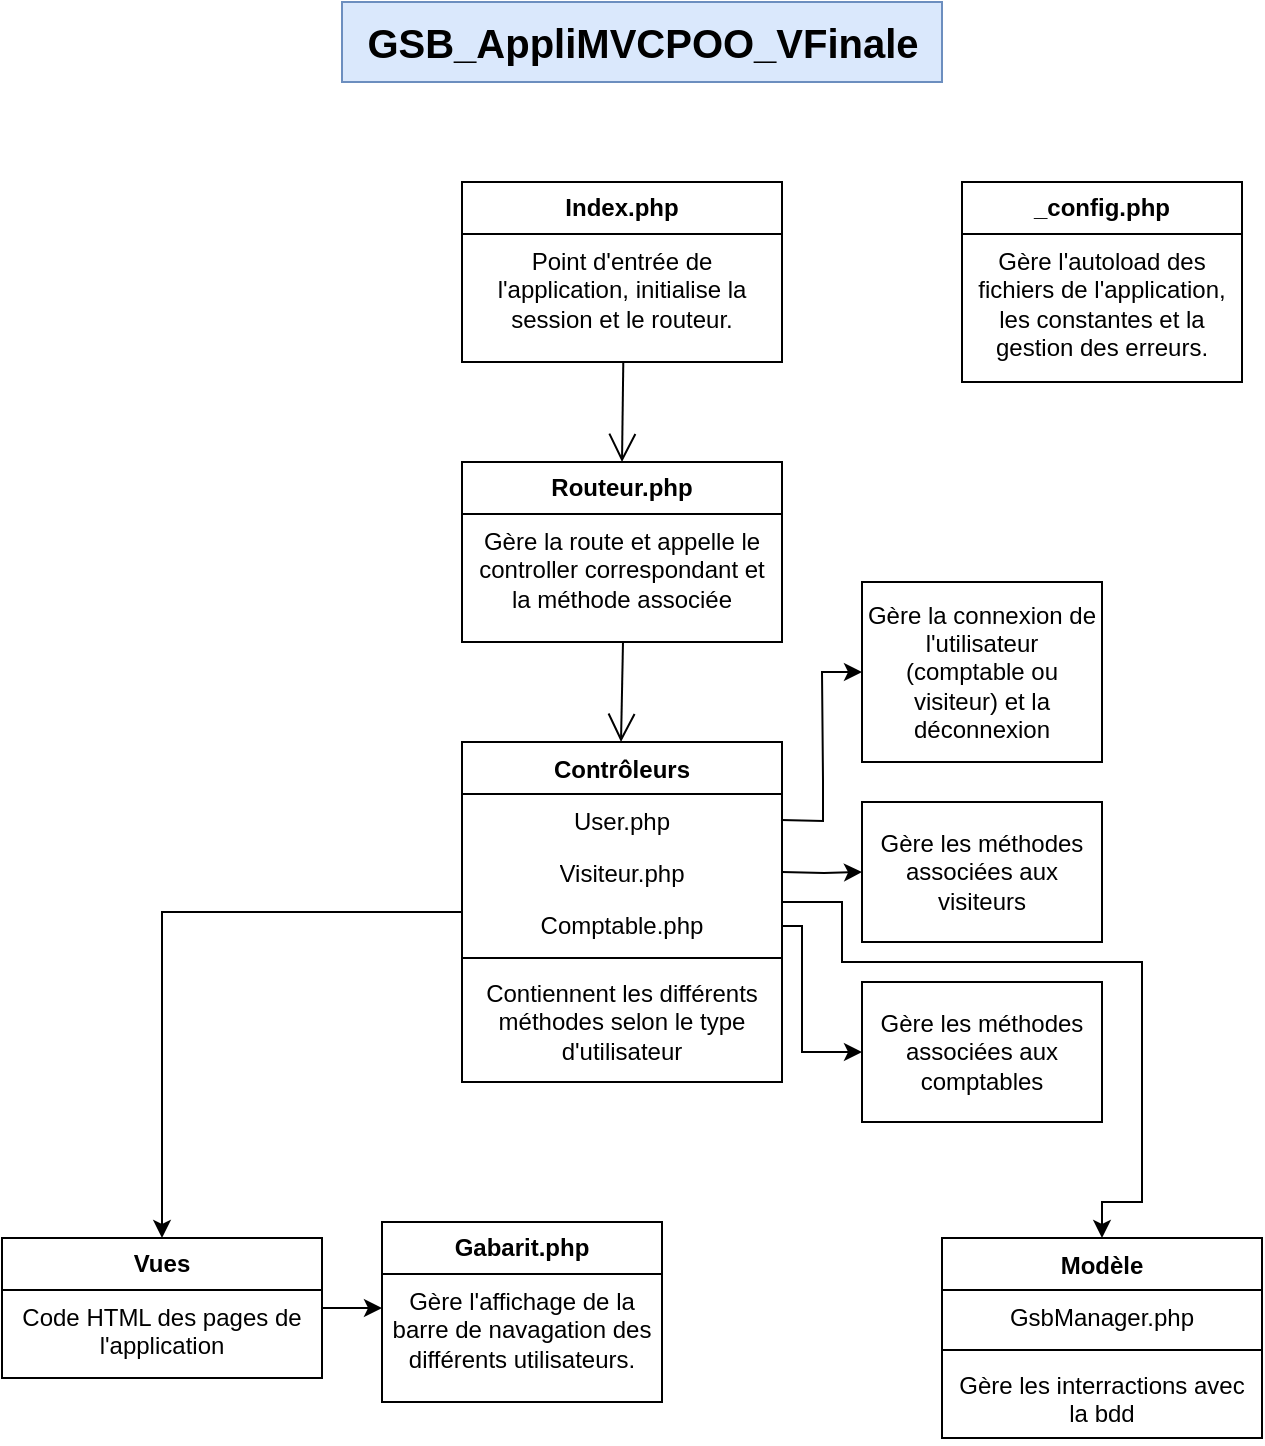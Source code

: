 <mxfile version="26.2.14">
  <diagram name="Page-1" id="QLx5kTLMpi2lgLmFsZ_H">
    <mxGraphModel dx="1097" dy="598" grid="1" gridSize="10" guides="1" tooltips="1" connect="1" arrows="1" fold="1" page="1" pageScale="1" pageWidth="827" pageHeight="1169" math="0" shadow="0">
      <root>
        <mxCell id="0" />
        <mxCell id="1" parent="0" />
        <mxCell id="s4Y1U4AHNeq04IuX3ZvB-40" value="&lt;b&gt;Index.php&lt;/b&gt;" style="swimlane;fontStyle=0;childLayout=stackLayout;horizontal=1;startSize=26;fillColor=none;horizontalStack=0;resizeParent=1;resizeParentMax=0;resizeLast=0;collapsible=1;marginBottom=0;whiteSpace=wrap;html=1;" vertex="1" parent="1">
          <mxGeometry x="310" y="130" width="160" height="90" as="geometry" />
        </mxCell>
        <mxCell id="s4Y1U4AHNeq04IuX3ZvB-41" value="Point d&#39;entrée de l&#39;application, initialise la session et le routeur." style="text;strokeColor=none;fillColor=none;align=center;verticalAlign=top;spacingLeft=4;spacingRight=4;overflow=hidden;rotatable=0;points=[[0,0.5],[1,0.5]];portConstraint=eastwest;whiteSpace=wrap;html=1;" vertex="1" parent="s4Y1U4AHNeq04IuX3ZvB-40">
          <mxGeometry y="26" width="160" height="64" as="geometry" />
        </mxCell>
        <mxCell id="s4Y1U4AHNeq04IuX3ZvB-44" value="&lt;b&gt;Routeur.php&lt;/b&gt;" style="swimlane;fontStyle=0;childLayout=stackLayout;horizontal=1;startSize=26;fillColor=none;horizontalStack=0;resizeParent=1;resizeParentMax=0;resizeLast=0;collapsible=1;marginBottom=0;whiteSpace=wrap;html=1;" vertex="1" parent="1">
          <mxGeometry x="310" y="270" width="160" height="90" as="geometry" />
        </mxCell>
        <mxCell id="s4Y1U4AHNeq04IuX3ZvB-45" value="Gère la route et appelle le controller correspondant et la méthode associée" style="text;strokeColor=none;fillColor=none;align=center;verticalAlign=top;spacingLeft=4;spacingRight=4;overflow=hidden;rotatable=0;points=[[0,0.5],[1,0.5]];portConstraint=eastwest;whiteSpace=wrap;html=1;" vertex="1" parent="s4Y1U4AHNeq04IuX3ZvB-44">
          <mxGeometry y="26" width="160" height="64" as="geometry" />
        </mxCell>
        <mxCell id="s4Y1U4AHNeq04IuX3ZvB-49" value="" style="endArrow=open;endFill=1;endSize=12;html=1;rounded=0;entryX=0.5;entryY=0;entryDx=0;entryDy=0;exitX=0.504;exitY=1.005;exitDx=0;exitDy=0;exitPerimeter=0;" edge="1" parent="1" source="s4Y1U4AHNeq04IuX3ZvB-41" target="s4Y1U4AHNeq04IuX3ZvB-44">
          <mxGeometry width="160" relative="1" as="geometry">
            <mxPoint x="340" y="250" as="sourcePoint" />
            <mxPoint x="500" y="250" as="targetPoint" />
          </mxGeometry>
        </mxCell>
        <mxCell id="s4Y1U4AHNeq04IuX3ZvB-53" value="" style="endArrow=open;endFill=1;endSize=12;html=1;rounded=0;entryX=0.5;entryY=0;entryDx=0;entryDy=0;exitX=0.504;exitY=1.005;exitDx=0;exitDy=0;exitPerimeter=0;" edge="1" parent="1">
          <mxGeometry width="160" relative="1" as="geometry">
            <mxPoint x="390.5" y="360" as="sourcePoint" />
            <mxPoint x="389.5" y="410" as="targetPoint" />
          </mxGeometry>
        </mxCell>
        <mxCell id="s4Y1U4AHNeq04IuX3ZvB-63" value="Gère la connexion de l&#39;utilisateur (comptable ou visiteur) et la déconnexion" style="whiteSpace=wrap;html=1;" vertex="1" parent="1">
          <mxGeometry x="510" y="330" width="120" height="90" as="geometry" />
        </mxCell>
        <mxCell id="s4Y1U4AHNeq04IuX3ZvB-65" value="Gère les méthodes associées aux visiteurs" style="whiteSpace=wrap;html=1;" vertex="1" parent="1">
          <mxGeometry x="510" y="440" width="120" height="70" as="geometry" />
        </mxCell>
        <mxCell id="s4Y1U4AHNeq04IuX3ZvB-67" value="Gère les méthodes associées aux comptables" style="whiteSpace=wrap;html=1;" vertex="1" parent="1">
          <mxGeometry x="510" y="530" width="120" height="70" as="geometry" />
        </mxCell>
        <mxCell id="s4Y1U4AHNeq04IuX3ZvB-62" style="edgeStyle=orthogonalEdgeStyle;rounded=0;orthogonalLoop=1;jettySize=auto;html=1;entryX=0;entryY=0.5;entryDx=0;entryDy=0;" edge="1" parent="1" target="s4Y1U4AHNeq04IuX3ZvB-63">
          <mxGeometry relative="1" as="geometry">
            <mxPoint x="509.48" y="410" as="targetPoint" />
            <mxPoint x="469.48" y="449" as="sourcePoint" />
          </mxGeometry>
        </mxCell>
        <mxCell id="s4Y1U4AHNeq04IuX3ZvB-66" style="edgeStyle=orthogonalEdgeStyle;rounded=0;orthogonalLoop=1;jettySize=auto;html=1;entryX=0;entryY=0.5;entryDx=0;entryDy=0;" edge="1" parent="1" target="s4Y1U4AHNeq04IuX3ZvB-67">
          <mxGeometry relative="1" as="geometry">
            <mxPoint x="500" y="540" as="targetPoint" />
            <mxPoint x="470" y="501.0" as="sourcePoint" />
            <Array as="points">
              <mxPoint x="470" y="502" />
              <mxPoint x="480" y="502" />
              <mxPoint x="480" y="565" />
            </Array>
          </mxGeometry>
        </mxCell>
        <mxCell id="s4Y1U4AHNeq04IuX3ZvB-70" style="edgeStyle=orthogonalEdgeStyle;rounded=0;orthogonalLoop=1;jettySize=auto;html=1;entryX=0;entryY=0.5;entryDx=0;entryDy=0;" edge="1" parent="1" target="s4Y1U4AHNeq04IuX3ZvB-65">
          <mxGeometry relative="1" as="geometry">
            <mxPoint x="500" y="475.0" as="targetPoint" />
            <mxPoint x="470" y="475" as="sourcePoint" />
          </mxGeometry>
        </mxCell>
        <mxCell id="s4Y1U4AHNeq04IuX3ZvB-105" style="edgeStyle=orthogonalEdgeStyle;rounded=0;orthogonalLoop=1;jettySize=auto;html=1;entryX=0.5;entryY=0;entryDx=0;entryDy=0;" edge="1" parent="1" source="s4Y1U4AHNeq04IuX3ZvB-73" target="s4Y1U4AHNeq04IuX3ZvB-95">
          <mxGeometry relative="1" as="geometry" />
        </mxCell>
        <mxCell id="s4Y1U4AHNeq04IuX3ZvB-106" style="edgeStyle=orthogonalEdgeStyle;rounded=0;orthogonalLoop=1;jettySize=auto;html=1;entryX=0.5;entryY=0;entryDx=0;entryDy=0;" edge="1" parent="1" source="s4Y1U4AHNeq04IuX3ZvB-73">
          <mxGeometry relative="1" as="geometry">
            <mxPoint x="630.0" y="658" as="targetPoint" />
            <Array as="points">
              <mxPoint x="500" y="490" />
              <mxPoint x="500" y="520" />
              <mxPoint x="650" y="520" />
              <mxPoint x="650" y="640" />
              <mxPoint x="630" y="640" />
            </Array>
          </mxGeometry>
        </mxCell>
        <mxCell id="s4Y1U4AHNeq04IuX3ZvB-73" value="Contrôleurs" style="swimlane;fontStyle=1;align=center;verticalAlign=top;childLayout=stackLayout;horizontal=1;startSize=26;horizontalStack=0;resizeParent=1;resizeParentMax=0;resizeLast=0;collapsible=1;marginBottom=0;whiteSpace=wrap;html=1;" vertex="1" parent="1">
          <mxGeometry x="310" y="410" width="160" height="170" as="geometry" />
        </mxCell>
        <mxCell id="s4Y1U4AHNeq04IuX3ZvB-77" value="User.php" style="text;strokeColor=none;fillColor=none;align=center;verticalAlign=top;spacingLeft=4;spacingRight=4;overflow=hidden;rotatable=0;points=[[0,0.5],[1,0.5]];portConstraint=eastwest;whiteSpace=wrap;html=1;" vertex="1" parent="s4Y1U4AHNeq04IuX3ZvB-73">
          <mxGeometry y="26" width="160" height="26" as="geometry" />
        </mxCell>
        <mxCell id="s4Y1U4AHNeq04IuX3ZvB-78" value="Visiteur.php" style="text;strokeColor=none;fillColor=none;align=center;verticalAlign=top;spacingLeft=4;spacingRight=4;overflow=hidden;rotatable=0;points=[[0,0.5],[1,0.5]];portConstraint=eastwest;whiteSpace=wrap;html=1;" vertex="1" parent="s4Y1U4AHNeq04IuX3ZvB-73">
          <mxGeometry y="52" width="160" height="26" as="geometry" />
        </mxCell>
        <mxCell id="s4Y1U4AHNeq04IuX3ZvB-74" value="Comptable.php" style="text;strokeColor=none;fillColor=none;align=center;verticalAlign=top;spacingLeft=4;spacingRight=4;overflow=hidden;rotatable=0;points=[[0,0.5],[1,0.5]];portConstraint=eastwest;whiteSpace=wrap;html=1;" vertex="1" parent="s4Y1U4AHNeq04IuX3ZvB-73">
          <mxGeometry y="78" width="160" height="26" as="geometry" />
        </mxCell>
        <mxCell id="s4Y1U4AHNeq04IuX3ZvB-75" value="" style="line;strokeWidth=1;fillColor=none;align=left;verticalAlign=middle;spacingTop=-1;spacingLeft=3;spacingRight=3;rotatable=0;labelPosition=right;points=[];portConstraint=eastwest;strokeColor=inherit;" vertex="1" parent="s4Y1U4AHNeq04IuX3ZvB-73">
          <mxGeometry y="104" width="160" height="8" as="geometry" />
        </mxCell>
        <mxCell id="s4Y1U4AHNeq04IuX3ZvB-76" value="Contiennent les différents méthodes selon le type d&#39;utilisateur" style="text;strokeColor=none;fillColor=none;align=center;verticalAlign=top;spacingLeft=4;spacingRight=4;overflow=hidden;rotatable=0;points=[[0,0.5],[1,0.5]];portConstraint=eastwest;whiteSpace=wrap;html=1;" vertex="1" parent="s4Y1U4AHNeq04IuX3ZvB-73">
          <mxGeometry y="112" width="160" height="58" as="geometry" />
        </mxCell>
        <mxCell id="s4Y1U4AHNeq04IuX3ZvB-91" value="&lt;b&gt;_config.php&lt;/b&gt;" style="swimlane;fontStyle=0;childLayout=stackLayout;horizontal=1;startSize=26;fillColor=none;horizontalStack=0;resizeParent=1;resizeParentMax=0;resizeLast=0;collapsible=1;marginBottom=0;whiteSpace=wrap;html=1;" vertex="1" parent="1">
          <mxGeometry x="560" y="130" width="140" height="100" as="geometry" />
        </mxCell>
        <mxCell id="s4Y1U4AHNeq04IuX3ZvB-92" value="Gère l&#39;autoload des fichiers de l&#39;application, les constantes et la gestion des erreurs." style="text;strokeColor=none;fillColor=none;align=center;verticalAlign=top;spacingLeft=4;spacingRight=4;overflow=hidden;rotatable=0;points=[[0,0.5],[1,0.5]];portConstraint=eastwest;whiteSpace=wrap;html=1;" vertex="1" parent="s4Y1U4AHNeq04IuX3ZvB-91">
          <mxGeometry y="26" width="140" height="74" as="geometry" />
        </mxCell>
        <mxCell id="s4Y1U4AHNeq04IuX3ZvB-99" style="edgeStyle=orthogonalEdgeStyle;rounded=0;orthogonalLoop=1;jettySize=auto;html=1;" edge="1" parent="1" source="s4Y1U4AHNeq04IuX3ZvB-95">
          <mxGeometry relative="1" as="geometry">
            <mxPoint x="270" y="693" as="targetPoint" />
          </mxGeometry>
        </mxCell>
        <mxCell id="s4Y1U4AHNeq04IuX3ZvB-95" value="&lt;b&gt;Vues&lt;/b&gt;" style="swimlane;fontStyle=0;childLayout=stackLayout;horizontal=1;startSize=26;fillColor=none;horizontalStack=0;resizeParent=1;resizeParentMax=0;resizeLast=0;collapsible=1;marginBottom=0;whiteSpace=wrap;html=1;" vertex="1" parent="1">
          <mxGeometry x="80" y="658" width="160" height="70" as="geometry" />
        </mxCell>
        <mxCell id="s4Y1U4AHNeq04IuX3ZvB-96" value="Code HTML des pages de l&#39;application" style="text;strokeColor=none;fillColor=none;align=center;verticalAlign=top;spacingLeft=4;spacingRight=4;overflow=hidden;rotatable=0;points=[[0,0.5],[1,0.5]];portConstraint=eastwest;whiteSpace=wrap;html=1;" vertex="1" parent="s4Y1U4AHNeq04IuX3ZvB-95">
          <mxGeometry y="26" width="160" height="44" as="geometry" />
        </mxCell>
        <mxCell id="s4Y1U4AHNeq04IuX3ZvB-101" value="&lt;b&gt;Gabarit.php&lt;/b&gt;" style="swimlane;fontStyle=0;childLayout=stackLayout;horizontal=1;startSize=26;fillColor=none;horizontalStack=0;resizeParent=1;resizeParentMax=0;resizeLast=0;collapsible=1;marginBottom=0;whiteSpace=wrap;html=1;" vertex="1" parent="1">
          <mxGeometry x="270" y="650" width="140" height="90" as="geometry" />
        </mxCell>
        <mxCell id="s4Y1U4AHNeq04IuX3ZvB-102" value="Gère l&#39;affichage de la barre de navagation des différents utilisateurs." style="text;strokeColor=none;fillColor=none;align=center;verticalAlign=top;spacingLeft=4;spacingRight=4;overflow=hidden;rotatable=0;points=[[0,0.5],[1,0.5]];portConstraint=eastwest;whiteSpace=wrap;html=1;" vertex="1" parent="s4Y1U4AHNeq04IuX3ZvB-101">
          <mxGeometry y="26" width="140" height="64" as="geometry" />
        </mxCell>
        <mxCell id="s4Y1U4AHNeq04IuX3ZvB-110" value="Modèle" style="swimlane;fontStyle=1;align=center;verticalAlign=top;childLayout=stackLayout;horizontal=1;startSize=26;horizontalStack=0;resizeParent=1;resizeParentMax=0;resizeLast=0;collapsible=1;marginBottom=0;whiteSpace=wrap;html=1;" vertex="1" parent="1">
          <mxGeometry x="550" y="658" width="160" height="100" as="geometry" />
        </mxCell>
        <mxCell id="s4Y1U4AHNeq04IuX3ZvB-111" value="GsbManager.php" style="text;strokeColor=none;fillColor=none;align=center;verticalAlign=top;spacingLeft=4;spacingRight=4;overflow=hidden;rotatable=0;points=[[0,0.5],[1,0.5]];portConstraint=eastwest;whiteSpace=wrap;html=1;" vertex="1" parent="s4Y1U4AHNeq04IuX3ZvB-110">
          <mxGeometry y="26" width="160" height="26" as="geometry" />
        </mxCell>
        <mxCell id="s4Y1U4AHNeq04IuX3ZvB-112" value="" style="line;strokeWidth=1;fillColor=none;align=left;verticalAlign=middle;spacingTop=-1;spacingLeft=3;spacingRight=3;rotatable=0;labelPosition=right;points=[];portConstraint=eastwest;strokeColor=inherit;" vertex="1" parent="s4Y1U4AHNeq04IuX3ZvB-110">
          <mxGeometry y="52" width="160" height="8" as="geometry" />
        </mxCell>
        <mxCell id="s4Y1U4AHNeq04IuX3ZvB-113" value="Gère les interractions avec la bdd" style="text;strokeColor=none;fillColor=none;align=center;verticalAlign=top;spacingLeft=4;spacingRight=4;overflow=hidden;rotatable=0;points=[[0,0.5],[1,0.5]];portConstraint=eastwest;whiteSpace=wrap;html=1;" vertex="1" parent="s4Y1U4AHNeq04IuX3ZvB-110">
          <mxGeometry y="60" width="160" height="40" as="geometry" />
        </mxCell>
        <mxCell id="s4Y1U4AHNeq04IuX3ZvB-114" value="&lt;b&gt;&lt;font style=&quot;font-size: 20px;&quot;&gt;GSB_AppliMVCPOO_VFinale&lt;/font&gt;&lt;/b&gt;" style="text;html=1;align=center;verticalAlign=middle;resizable=0;points=[];autosize=1;fillColor=#dae8fc;strokeColor=#6c8ebf;" vertex="1" parent="1">
          <mxGeometry x="250" y="40" width="300" height="40" as="geometry" />
        </mxCell>
      </root>
    </mxGraphModel>
  </diagram>
</mxfile>
